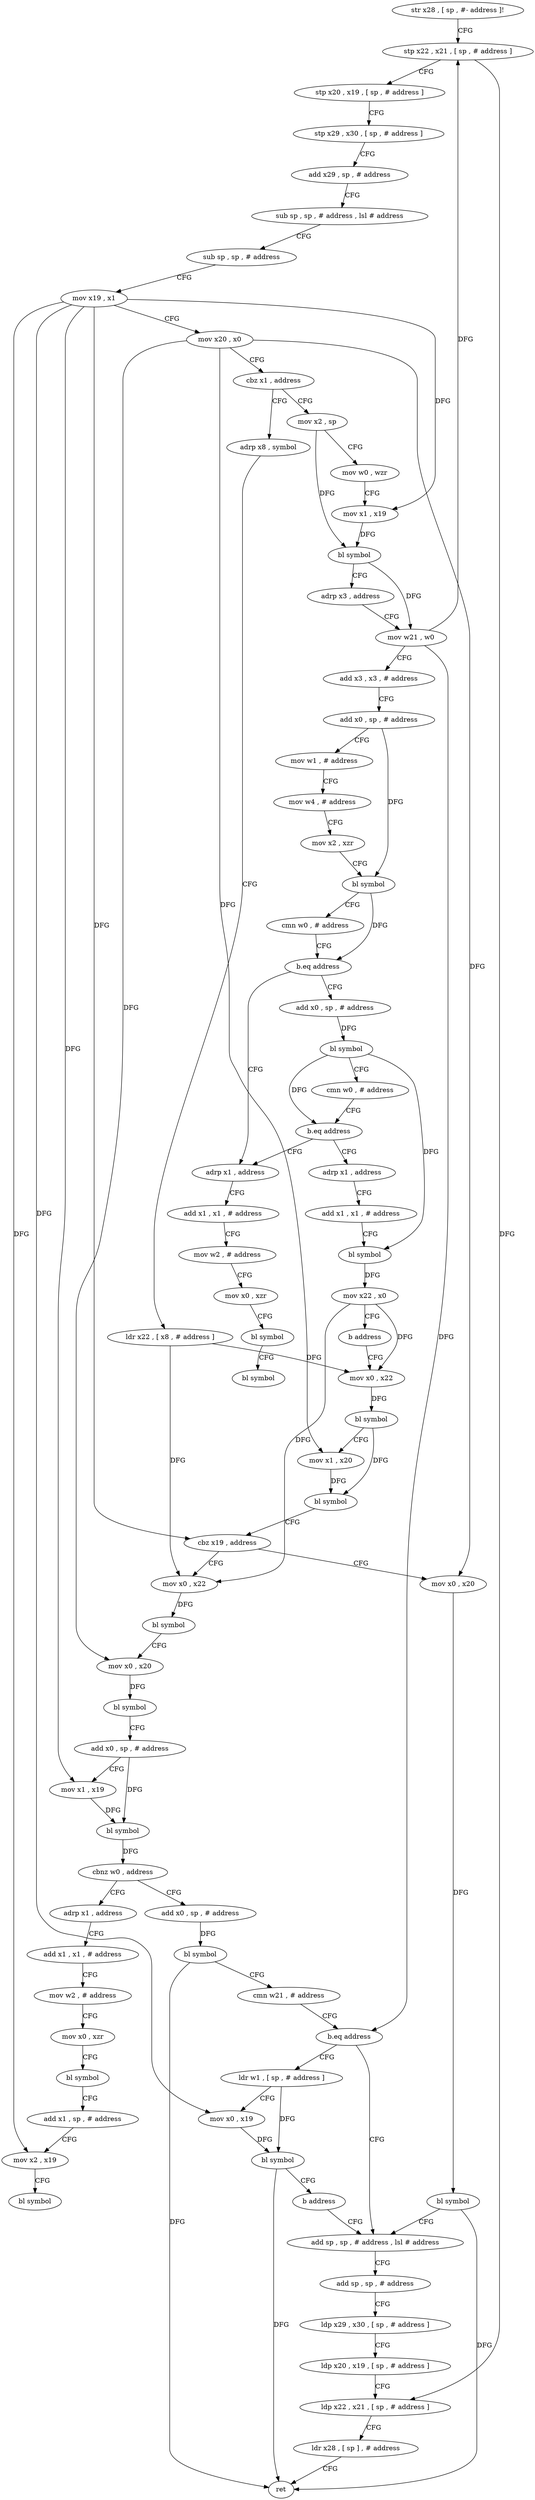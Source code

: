 digraph "func" {
"4213300" [label = "str x28 , [ sp , #- address ]!" ]
"4213304" [label = "stp x22 , x21 , [ sp , # address ]" ]
"4213308" [label = "stp x20 , x19 , [ sp , # address ]" ]
"4213312" [label = "stp x29 , x30 , [ sp , # address ]" ]
"4213316" [label = "add x29 , sp , # address" ]
"4213320" [label = "sub sp , sp , # address , lsl # address" ]
"4213324" [label = "sub sp , sp , # address" ]
"4213328" [label = "mov x19 , x1" ]
"4213332" [label = "mov x20 , x0" ]
"4213336" [label = "cbz x1 , address" ]
"4213432" [label = "adrp x8 , symbol" ]
"4213340" [label = "mov x2 , sp" ]
"4213436" [label = "ldr x22 , [ x8 , # address ]" ]
"4213440" [label = "mov x0 , x22" ]
"4213344" [label = "mov w0 , wzr" ]
"4213348" [label = "mov x1 , x19" ]
"4213352" [label = "bl symbol" ]
"4213356" [label = "adrp x3 , address" ]
"4213360" [label = "mov w21 , w0" ]
"4213364" [label = "add x3 , x3 , # address" ]
"4213368" [label = "add x0 , sp , # address" ]
"4213372" [label = "mov w1 , # address" ]
"4213376" [label = "mov w4 , # address" ]
"4213380" [label = "mov x2 , xzr" ]
"4213384" [label = "bl symbol" ]
"4213388" [label = "cmn w0 , # address" ]
"4213392" [label = "b.eq address" ]
"4213560" [label = "adrp x1 , address" ]
"4213396" [label = "add x0 , sp , # address" ]
"4213524" [label = "mov x0 , x20" ]
"4213528" [label = "bl symbol" ]
"4213532" [label = "add sp , sp , # address , lsl # address" ]
"4213460" [label = "mov x0 , x22" ]
"4213464" [label = "bl symbol" ]
"4213468" [label = "mov x0 , x20" ]
"4213472" [label = "bl symbol" ]
"4213476" [label = "add x0 , sp , # address" ]
"4213480" [label = "mov x1 , x19" ]
"4213484" [label = "bl symbol" ]
"4213488" [label = "cbnz w0 , address" ]
"4213584" [label = "adrp x1 , address" ]
"4213492" [label = "add x0 , sp , # address" ]
"4213564" [label = "add x1 , x1 , # address" ]
"4213568" [label = "mov w2 , # address" ]
"4213572" [label = "mov x0 , xzr" ]
"4213576" [label = "bl symbol" ]
"4213580" [label = "bl symbol" ]
"4213400" [label = "bl symbol" ]
"4213404" [label = "cmn w0 , # address" ]
"4213408" [label = "b.eq address" ]
"4213412" [label = "adrp x1 , address" ]
"4213588" [label = "add x1 , x1 , # address" ]
"4213592" [label = "mov w2 , # address" ]
"4213596" [label = "mov x0 , xzr" ]
"4213600" [label = "bl symbol" ]
"4213604" [label = "add x1 , sp , # address" ]
"4213608" [label = "mov x2 , x19" ]
"4213612" [label = "bl symbol" ]
"4213496" [label = "bl symbol" ]
"4213500" [label = "cmn w21 , # address" ]
"4213504" [label = "b.eq address" ]
"4213508" [label = "ldr w1 , [ sp , # address ]" ]
"4213416" [label = "add x1 , x1 , # address" ]
"4213420" [label = "bl symbol" ]
"4213424" [label = "mov x22 , x0" ]
"4213428" [label = "b address" ]
"4213536" [label = "add sp , sp , # address" ]
"4213540" [label = "ldp x29 , x30 , [ sp , # address ]" ]
"4213544" [label = "ldp x20 , x19 , [ sp , # address ]" ]
"4213548" [label = "ldp x22 , x21 , [ sp , # address ]" ]
"4213552" [label = "ldr x28 , [ sp ] , # address" ]
"4213556" [label = "ret" ]
"4213512" [label = "mov x0 , x19" ]
"4213516" [label = "bl symbol" ]
"4213520" [label = "b address" ]
"4213444" [label = "bl symbol" ]
"4213448" [label = "mov x1 , x20" ]
"4213452" [label = "bl symbol" ]
"4213456" [label = "cbz x19 , address" ]
"4213300" -> "4213304" [ label = "CFG" ]
"4213304" -> "4213308" [ label = "CFG" ]
"4213304" -> "4213548" [ label = "DFG" ]
"4213308" -> "4213312" [ label = "CFG" ]
"4213312" -> "4213316" [ label = "CFG" ]
"4213316" -> "4213320" [ label = "CFG" ]
"4213320" -> "4213324" [ label = "CFG" ]
"4213324" -> "4213328" [ label = "CFG" ]
"4213328" -> "4213332" [ label = "CFG" ]
"4213328" -> "4213348" [ label = "DFG" ]
"4213328" -> "4213456" [ label = "DFG" ]
"4213328" -> "4213480" [ label = "DFG" ]
"4213328" -> "4213608" [ label = "DFG" ]
"4213328" -> "4213512" [ label = "DFG" ]
"4213332" -> "4213336" [ label = "CFG" ]
"4213332" -> "4213448" [ label = "DFG" ]
"4213332" -> "4213524" [ label = "DFG" ]
"4213332" -> "4213468" [ label = "DFG" ]
"4213336" -> "4213432" [ label = "CFG" ]
"4213336" -> "4213340" [ label = "CFG" ]
"4213432" -> "4213436" [ label = "CFG" ]
"4213340" -> "4213344" [ label = "CFG" ]
"4213340" -> "4213352" [ label = "DFG" ]
"4213436" -> "4213440" [ label = "DFG" ]
"4213436" -> "4213460" [ label = "DFG" ]
"4213440" -> "4213444" [ label = "DFG" ]
"4213344" -> "4213348" [ label = "CFG" ]
"4213348" -> "4213352" [ label = "DFG" ]
"4213352" -> "4213356" [ label = "CFG" ]
"4213352" -> "4213360" [ label = "DFG" ]
"4213356" -> "4213360" [ label = "CFG" ]
"4213360" -> "4213364" [ label = "CFG" ]
"4213360" -> "4213304" [ label = "DFG" ]
"4213360" -> "4213504" [ label = "DFG" ]
"4213364" -> "4213368" [ label = "CFG" ]
"4213368" -> "4213372" [ label = "CFG" ]
"4213368" -> "4213384" [ label = "DFG" ]
"4213372" -> "4213376" [ label = "CFG" ]
"4213376" -> "4213380" [ label = "CFG" ]
"4213380" -> "4213384" [ label = "CFG" ]
"4213384" -> "4213388" [ label = "CFG" ]
"4213384" -> "4213392" [ label = "DFG" ]
"4213388" -> "4213392" [ label = "CFG" ]
"4213392" -> "4213560" [ label = "CFG" ]
"4213392" -> "4213396" [ label = "CFG" ]
"4213560" -> "4213564" [ label = "CFG" ]
"4213396" -> "4213400" [ label = "DFG" ]
"4213524" -> "4213528" [ label = "DFG" ]
"4213528" -> "4213532" [ label = "CFG" ]
"4213528" -> "4213556" [ label = "DFG" ]
"4213532" -> "4213536" [ label = "CFG" ]
"4213460" -> "4213464" [ label = "DFG" ]
"4213464" -> "4213468" [ label = "CFG" ]
"4213468" -> "4213472" [ label = "DFG" ]
"4213472" -> "4213476" [ label = "CFG" ]
"4213476" -> "4213480" [ label = "CFG" ]
"4213476" -> "4213484" [ label = "DFG" ]
"4213480" -> "4213484" [ label = "DFG" ]
"4213484" -> "4213488" [ label = "DFG" ]
"4213488" -> "4213584" [ label = "CFG" ]
"4213488" -> "4213492" [ label = "CFG" ]
"4213584" -> "4213588" [ label = "CFG" ]
"4213492" -> "4213496" [ label = "DFG" ]
"4213564" -> "4213568" [ label = "CFG" ]
"4213568" -> "4213572" [ label = "CFG" ]
"4213572" -> "4213576" [ label = "CFG" ]
"4213576" -> "4213580" [ label = "CFG" ]
"4213400" -> "4213404" [ label = "CFG" ]
"4213400" -> "4213408" [ label = "DFG" ]
"4213400" -> "4213420" [ label = "DFG" ]
"4213404" -> "4213408" [ label = "CFG" ]
"4213408" -> "4213560" [ label = "CFG" ]
"4213408" -> "4213412" [ label = "CFG" ]
"4213412" -> "4213416" [ label = "CFG" ]
"4213588" -> "4213592" [ label = "CFG" ]
"4213592" -> "4213596" [ label = "CFG" ]
"4213596" -> "4213600" [ label = "CFG" ]
"4213600" -> "4213604" [ label = "CFG" ]
"4213604" -> "4213608" [ label = "CFG" ]
"4213608" -> "4213612" [ label = "CFG" ]
"4213496" -> "4213500" [ label = "CFG" ]
"4213496" -> "4213556" [ label = "DFG" ]
"4213500" -> "4213504" [ label = "CFG" ]
"4213504" -> "4213532" [ label = "CFG" ]
"4213504" -> "4213508" [ label = "CFG" ]
"4213508" -> "4213512" [ label = "CFG" ]
"4213508" -> "4213516" [ label = "DFG" ]
"4213416" -> "4213420" [ label = "CFG" ]
"4213420" -> "4213424" [ label = "DFG" ]
"4213424" -> "4213428" [ label = "CFG" ]
"4213424" -> "4213440" [ label = "DFG" ]
"4213424" -> "4213460" [ label = "DFG" ]
"4213428" -> "4213440" [ label = "CFG" ]
"4213536" -> "4213540" [ label = "CFG" ]
"4213540" -> "4213544" [ label = "CFG" ]
"4213544" -> "4213548" [ label = "CFG" ]
"4213548" -> "4213552" [ label = "CFG" ]
"4213552" -> "4213556" [ label = "CFG" ]
"4213512" -> "4213516" [ label = "DFG" ]
"4213516" -> "4213520" [ label = "CFG" ]
"4213516" -> "4213556" [ label = "DFG" ]
"4213520" -> "4213532" [ label = "CFG" ]
"4213444" -> "4213448" [ label = "CFG" ]
"4213444" -> "4213452" [ label = "DFG" ]
"4213448" -> "4213452" [ label = "DFG" ]
"4213452" -> "4213456" [ label = "CFG" ]
"4213456" -> "4213524" [ label = "CFG" ]
"4213456" -> "4213460" [ label = "CFG" ]
}
